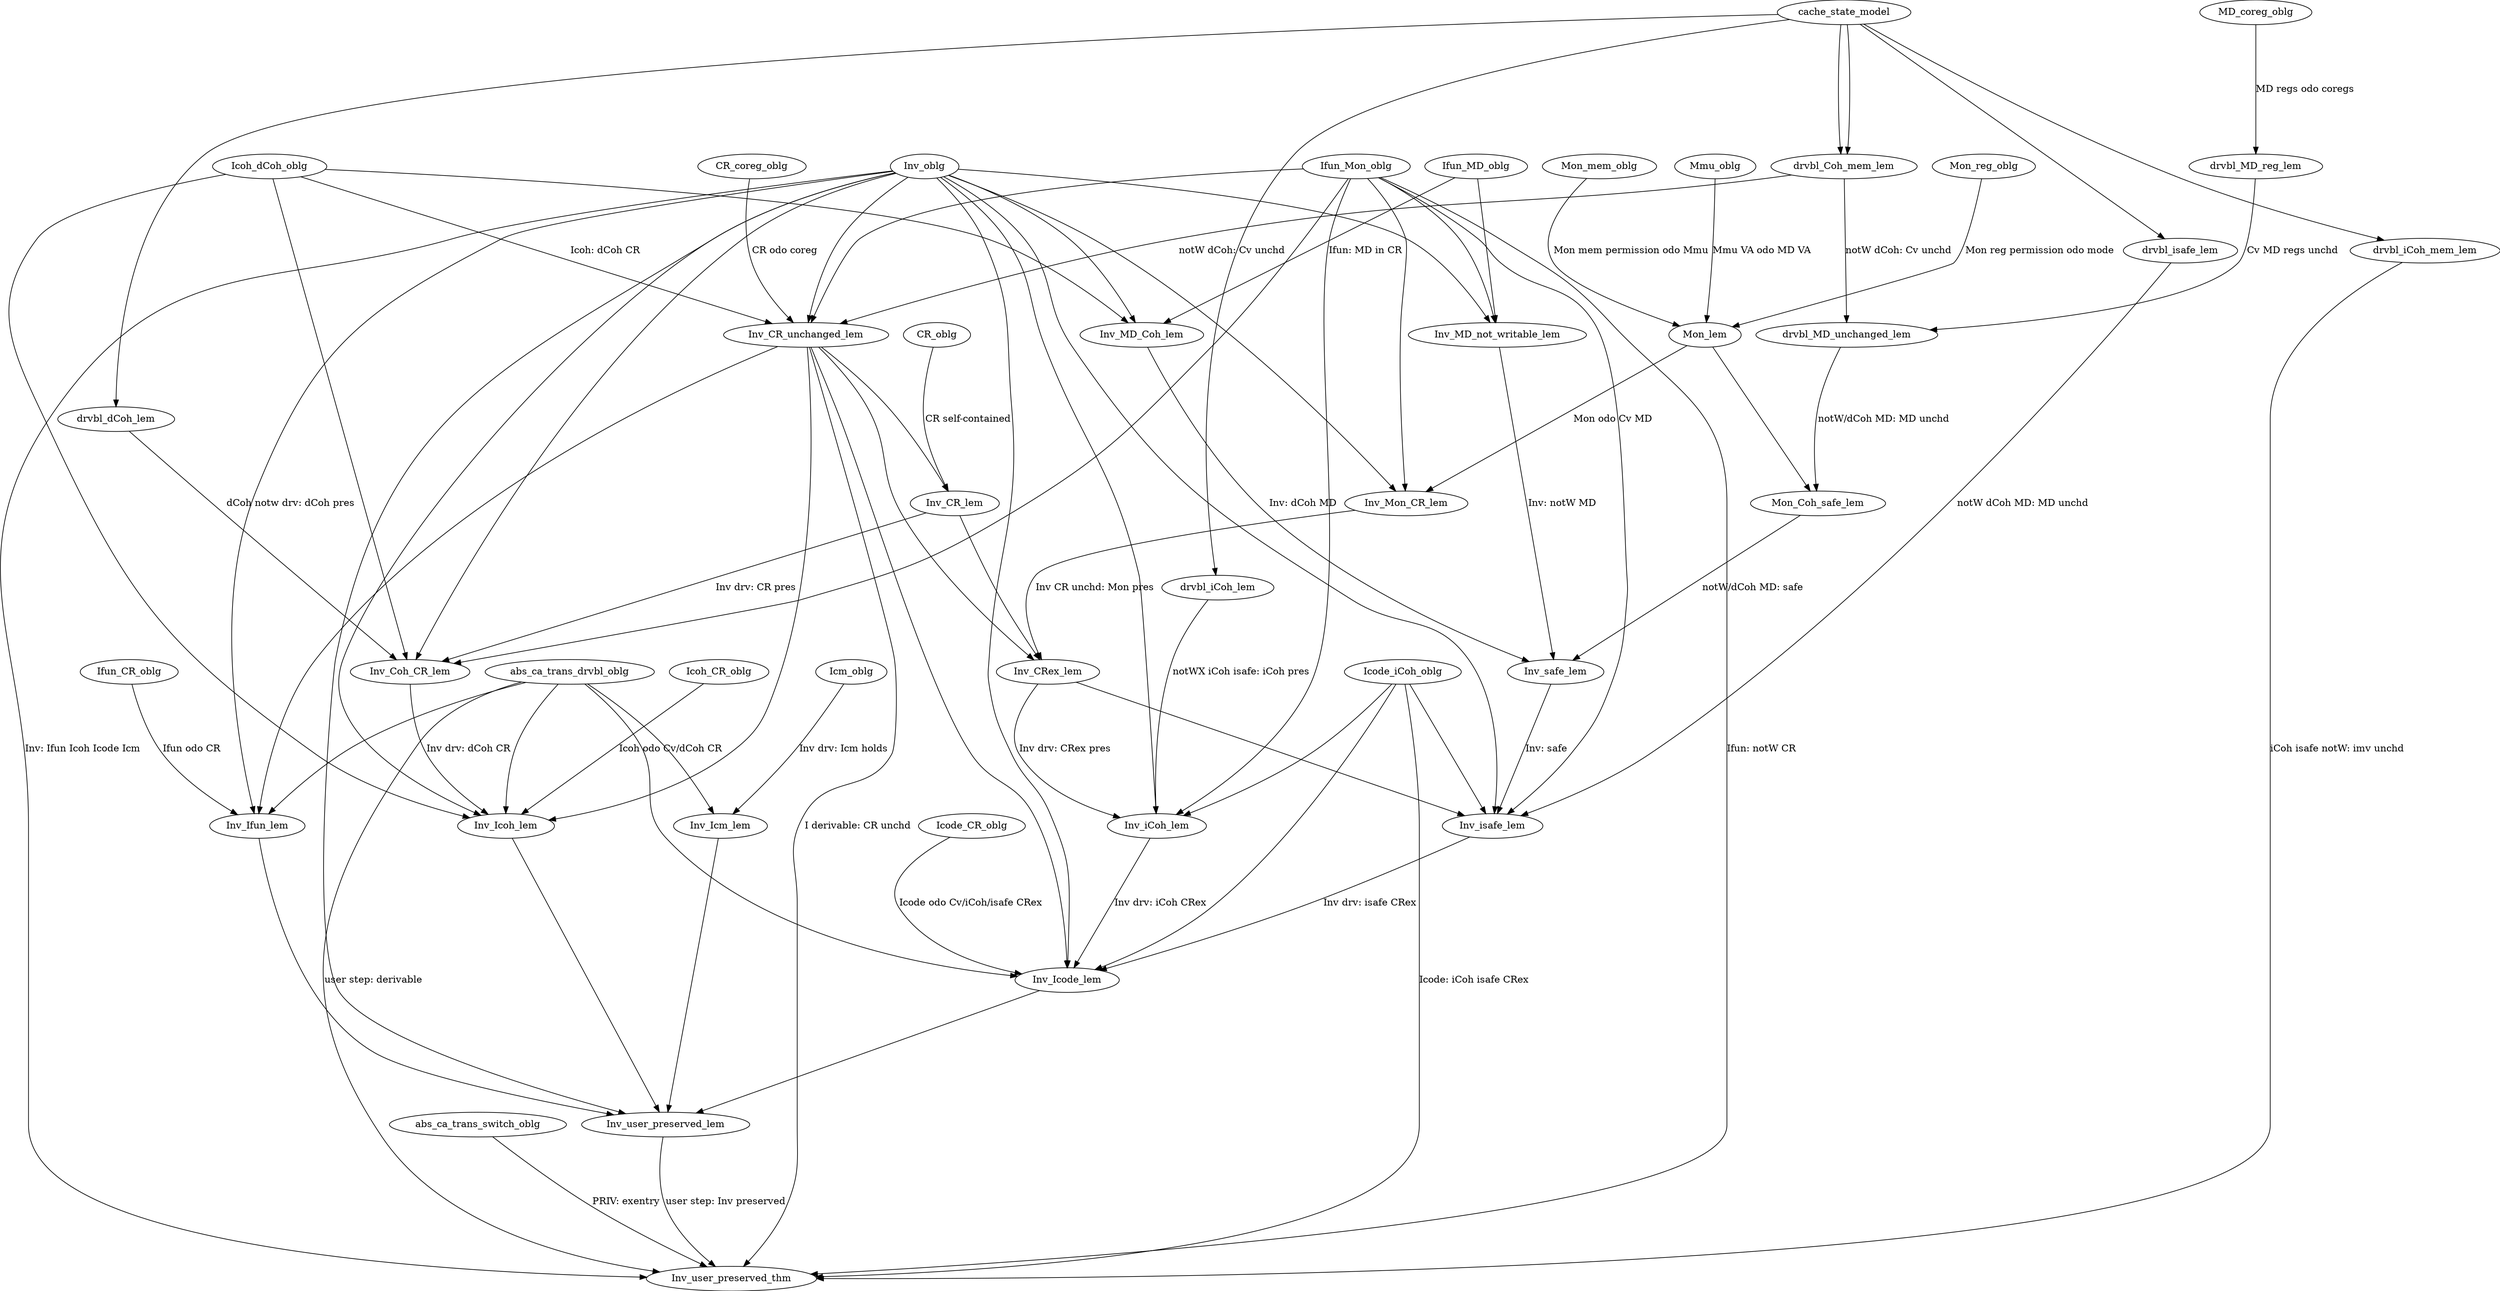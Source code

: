 digraph {
                graph [pad="0", nodesep="0.3", ranksep="2.4"];
      		abs_ca_trans_drvbl_oblg -> Inv_user_preserved_thm[label="user step: derivable"];
		abs_ca_trans_switch_oblg -> Inv_user_preserved_thm[label="PRIV: exentry"];
		Inv_CR_unchanged_lem -> Inv_user_preserved_thm[label="I derivable: CR unchd"];
		Inv_user_preserved_lem -> Inv_user_preserved_thm[label="user step: Inv preserved"];
		drvbl_iCoh_mem_lem -> Inv_user_preserved_thm[label="iCoh isafe notW: imv unchd"];
		Ifun_Mon_oblg -> Inv_user_preserved_thm[label="Ifun: notW CR"];
		Icode_iCoh_oblg -> Inv_user_preserved_thm[label="Icode: iCoh isafe CRex"];
		Inv_oblg -> Inv_user_preserved_thm[label="Inv: Ifun Icoh Icode Icm"];

		CR_coreg_oblg -> Inv_CR_unchanged_lem[label="CR odo coreg"];
		Ifun_Mon_oblg -> Inv_CR_unchanged_lem;
		Inv_oblg -> Inv_CR_unchanged_lem;
		Icoh_dCoh_oblg -> Inv_CR_unchanged_lem[label="Icoh: dCoh CR"];
		drvbl_Coh_mem_lem -> Inv_CR_unchanged_lem[label="notW dCoh: Cv unchd"];
		cache_state_model -> drvbl_Coh_mem_lem;
		Inv_oblg -> Inv_user_preserved_lem;
		Inv_Ifun_lem -> Inv_user_preserved_lem;
		Inv_Icoh_lem -> Inv_user_preserved_lem;
		Inv_Icode_lem -> Inv_user_preserved_lem;
		Inv_Icm_lem -> Inv_user_preserved_lem;
		cache_state_model -> drvbl_iCoh_mem_lem;	   

		abs_ca_trans_drvbl_oblg -> Inv_Ifun_lem;
		Inv_oblg -> Inv_Ifun_lem;
		Ifun_CR_oblg -> Inv_Ifun_lem[label="Ifun odo CR"];
		Inv_CR_unchanged_lem -> Inv_Ifun_lem;

		abs_ca_trans_drvbl_oblg -> Inv_Icoh_lem;
		Inv_CR_unchanged_lem -> Inv_Icoh_lem;
		Inv_Coh_CR_lem -> Inv_Icoh_lem[label="Inv drv: dCoh CR"];
		Inv_oblg -> Inv_Icoh_lem;
		Icoh_dCoh_oblg -> Inv_Icoh_lem;
		Icoh_CR_oblg -> Inv_Icoh_lem[label="Icoh odo Cv/dCoh CR "];

		abs_ca_trans_drvbl_oblg -> Inv_Icode_lem;	
		Inv_oblg -> Inv_Icode_lem;	
		Icode_iCoh_oblg -> Inv_Icode_lem;	
		Icode_CR_oblg -> Inv_Icode_lem[label="Icode odo Cv/iCoh/isafe CRex"];	
		Inv_CR_unchanged_lem -> Inv_Icode_lem;	
		Inv_iCoh_lem -> Inv_Icode_lem[label="Inv drv: iCoh CRex"];	
		Inv_isafe_lem -> Inv_Icode_lem[label="Inv drv: isafe CRex"];	

		Inv_oblg -> Inv_Coh_CR_lem;
		Ifun_Mon_oblg -> Inv_Coh_CR_lem;
		Icoh_dCoh_oblg -> Inv_Coh_CR_lem;
		drvbl_dCoh_lem -> Inv_Coh_CR_lem[label="dCoh notw drv: dCoh pres"];
		Inv_CR_lem -> Inv_Coh_CR_lem[label="Inv drv: CR pres"];
		cache_state_model -> drvbl_dCoh_lem
		Inv_CR_unchanged_lem -> Inv_CR_lem;
		CR_oblg -> Inv_CR_lem[label="CR self-contained"];

		Inv_oblg -> Inv_iCoh_lem;
		Icode_iCoh_oblg -> Inv_iCoh_lem;
		Ifun_Mon_oblg -> Inv_iCoh_lem;
		Inv_CRex_lem -> Inv_iCoh_lem[label="Inv drv: CRex pres"];
		drvbl_iCoh_lem -> Inv_iCoh_lem[label="notWX iCoh isafe: iCoh pres"];

		Inv_CR_unchanged_lem -> Inv_CRex_lem;
		Inv_CR_lem -> Inv_CRex_lem;
		Inv_Mon_CR_lem -> Inv_CRex_lem[label="Inv CR unchd: Mon pres"];

		cache_state_model -> drvbl_iCoh_lem;

		Inv_oblg -> Inv_Mon_CR_lem;
		Ifun_Mon_oblg -> Inv_Mon_CR_lem;
		Mon_lem -> Inv_Mon_CR_lem[label="Mon odo Cv MD"];
		
		Mmu_oblg -> Mon_lem[label="Mmu VA odo MD VA"]
		Mon_reg_oblg -> Mon_lem[label="Mon reg permission odo mode"]
		Mon_mem_oblg -> Mon_lem[label="Mon mem permission odo Mmu"]

		Inv_oblg -> Inv_isafe_lem;
		Ifun_Mon_oblg -> Inv_isafe_lem;
		Icode_iCoh_oblg -> Inv_isafe_lem;
		Inv_CRex_lem -> Inv_isafe_lem;
		drvbl_isafe_lem -> Inv_isafe_lem[label="notW dCoh MD: MD unchd"];
		Inv_safe_lem -> Inv_isafe_lem[label="Inv: safe"];

		cache_state_model -> drvbl_isafe_lem;

		Inv_MD_Coh_lem -> Inv_safe_lem[label="Inv: dCoh MD"];
		Inv_MD_not_writable_lem -> Inv_safe_lem[label="Inv: notW MD"];
		Mon_Coh_safe_lem -> Inv_safe_lem[label="notW/dCoh MD: safe"];

		Inv_oblg -> Inv_MD_Coh_lem;
		Icoh_dCoh_oblg -> Inv_MD_Coh_lem;
		Ifun_MD_oblg -> Inv_MD_Coh_lem[label="Ifun: MD in CR"];

		Inv_oblg -> Inv_MD_not_writable_lem;
		Ifun_Mon_oblg -> Inv_MD_not_writable_lem;
		Ifun_MD_oblg -> Inv_MD_not_writable_lem;

		Mon_lem -> Mon_Coh_safe_lem;
		drvbl_MD_unchanged_lem -> Mon_Coh_safe_lem[label="notW/dCoh MD: MD unchd"];

		drvbl_MD_reg_lem -> drvbl_MD_unchanged_lem[label="Cv MD regs unchd"];
		drvbl_Coh_mem_lem -> drvbl_MD_unchanged_lem[label="notW dCoh: Cv unchd"];

		cache_state_model -> drvbl_Coh_mem_lem
		MD_coreg_oblg -> drvbl_MD_reg_lem[label="MD regs odo coregs"]

		abs_ca_trans_drvbl_oblg -> Inv_Icm_lem;
		Icm_oblg -> Inv_Icm_lem[label="Inv drv: Icm holds"];

	}
